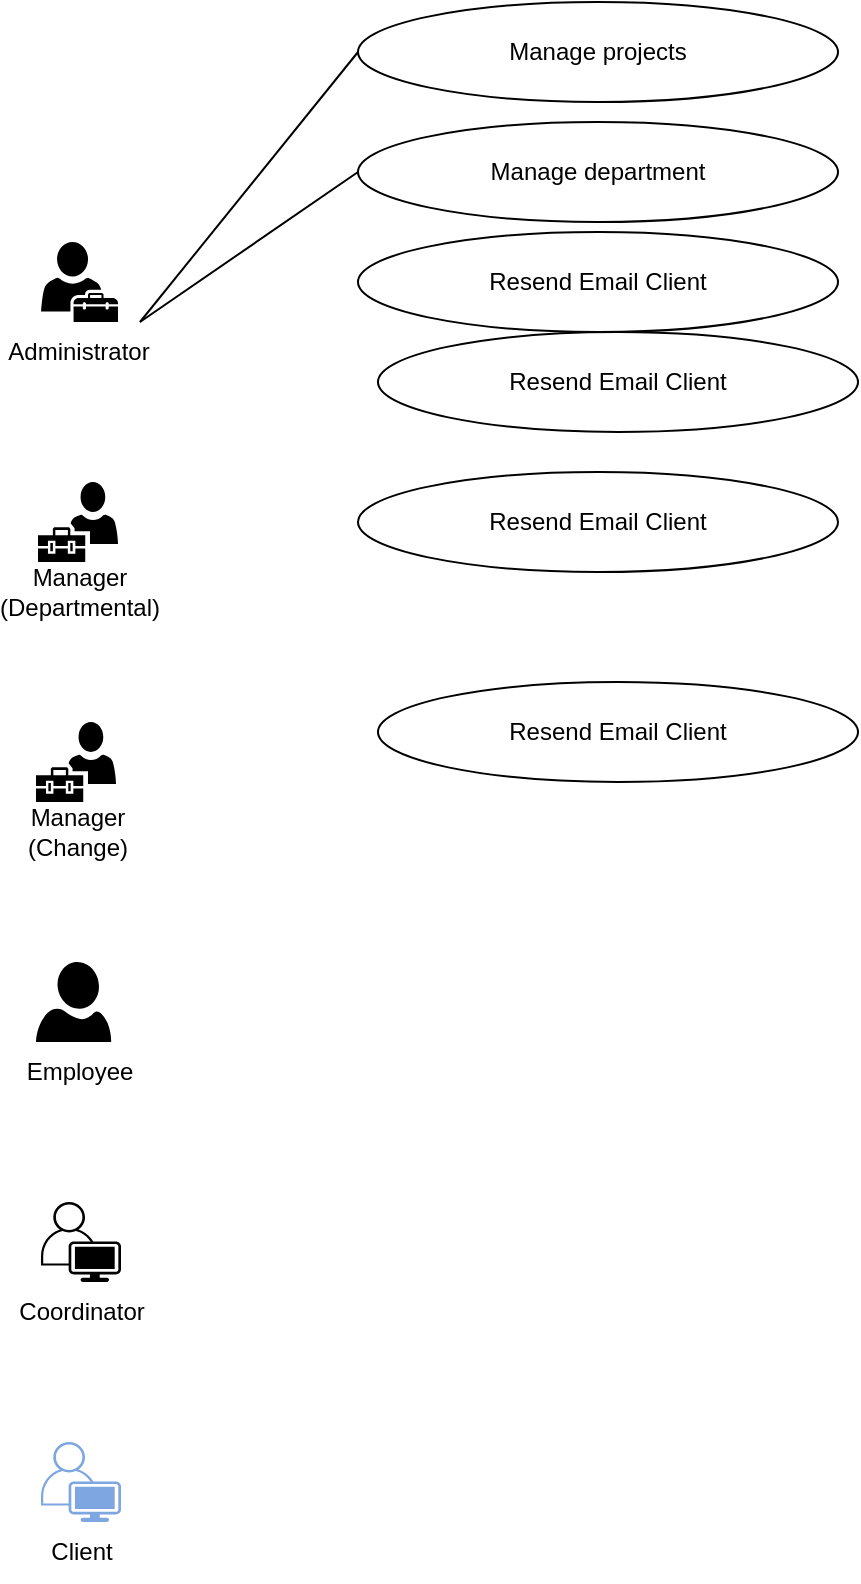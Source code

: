 <mxfile version="22.1.21" type="github">
  <diagram name="Page-1" id="XPWBldzVZ3_sg0biQuVv">
    <mxGraphModel dx="954" dy="522" grid="1" gridSize="10" guides="1" tooltips="1" connect="1" arrows="1" fold="1" page="1" pageScale="1" pageWidth="850" pageHeight="1100" math="0" shadow="0">
      <root>
        <mxCell id="0" />
        <mxCell id="1" parent="0" />
        <mxCell id="AIyhHVRQRcBTdbYzzXI3-4" value="" style="sketch=0;pointerEvents=1;shadow=0;dashed=0;html=1;strokeColor=none;fillColor=#000000;labelPosition=center;verticalLabelPosition=bottom;verticalAlign=top;outlineConnect=0;align=center;shape=mxgraph.office.users.tenant_admin;" vertex="1" parent="1">
          <mxGeometry x="81.5" y="160" width="38.5" height="40" as="geometry" />
        </mxCell>
        <mxCell id="AIyhHVRQRcBTdbYzzXI3-5" value="" style="sketch=0;pointerEvents=1;shadow=0;dashed=0;html=1;strokeColor=none;labelPosition=center;verticalLabelPosition=bottom;verticalAlign=top;align=center;fillColor=#000000;shape=mxgraph.mscae.intune.user_management" vertex="1" parent="1">
          <mxGeometry x="80" y="280" width="40" height="40" as="geometry" />
        </mxCell>
        <mxCell id="AIyhHVRQRcBTdbYzzXI3-6" value="" style="sketch=0;aspect=fixed;pointerEvents=1;shadow=0;dashed=0;html=1;strokeColor=none;labelPosition=center;verticalLabelPosition=bottom;verticalAlign=top;align=center;fillColor=#000000;shape=mxgraph.azure.user" vertex="1" parent="1">
          <mxGeometry x="79" y="520" width="37.6" height="40" as="geometry" />
        </mxCell>
        <mxCell id="AIyhHVRQRcBTdbYzzXI3-7" value="Employee" style="text;html=1;strokeColor=none;fillColor=none;align=center;verticalAlign=middle;whiteSpace=wrap;rounded=0;" vertex="1" parent="1">
          <mxGeometry x="71" y="560" width="60" height="30" as="geometry" />
        </mxCell>
        <mxCell id="AIyhHVRQRcBTdbYzzXI3-8" value="Manager (Departmental)&lt;span id=&quot;docs-internal-guid-f4431b39-7fff-cfa4-a716-81f54698d911&quot;&gt;&lt;/span&gt;" style="text;html=1;strokeColor=none;fillColor=none;align=center;verticalAlign=middle;whiteSpace=wrap;rounded=0;" vertex="1" parent="1">
          <mxGeometry x="71" y="320" width="60" height="30" as="geometry" />
        </mxCell>
        <mxCell id="AIyhHVRQRcBTdbYzzXI3-9" value="Administrator" style="text;html=1;strokeColor=none;fillColor=none;align=center;verticalAlign=middle;whiteSpace=wrap;rounded=0;" vertex="1" parent="1">
          <mxGeometry x="70" y="200" width="61" height="30" as="geometry" />
        </mxCell>
        <mxCell id="AIyhHVRQRcBTdbYzzXI3-10" value="" style="sketch=0;pointerEvents=1;shadow=0;dashed=0;html=1;strokeColor=none;labelPosition=center;verticalLabelPosition=bottom;verticalAlign=top;align=center;fillColor=#000000;shape=mxgraph.mscae.intune.user_management" vertex="1" parent="1">
          <mxGeometry x="79" y="400" width="40" height="40" as="geometry" />
        </mxCell>
        <mxCell id="AIyhHVRQRcBTdbYzzXI3-11" value="Manager (Change)" style="text;html=1;strokeColor=none;fillColor=none;align=center;verticalAlign=middle;whiteSpace=wrap;rounded=0;" vertex="1" parent="1">
          <mxGeometry x="70" y="440" width="60" height="30" as="geometry" />
        </mxCell>
        <mxCell id="AIyhHVRQRcBTdbYzzXI3-12" value="" style="points=[[0.35,0,0],[0.98,0.51,0],[1,0.71,0],[0.67,1,0],[0,0.795,0],[0,0.65,0]];verticalLabelPosition=bottom;sketch=0;html=1;verticalAlign=top;aspect=fixed;align=center;pointerEvents=1;shape=mxgraph.cisco19.user;fillColor=#000000;strokeColor=none;" vertex="1" parent="1">
          <mxGeometry x="81.5" y="640" width="40" height="40" as="geometry" />
        </mxCell>
        <mxCell id="AIyhHVRQRcBTdbYzzXI3-13" value="Coordinator" style="text;html=1;strokeColor=none;fillColor=none;align=center;verticalAlign=middle;whiteSpace=wrap;rounded=0;" vertex="1" parent="1">
          <mxGeometry x="71.5" y="680" width="60" height="30" as="geometry" />
        </mxCell>
        <mxCell id="AIyhHVRQRcBTdbYzzXI3-14" value="" style="points=[[0.35,0,0],[0.98,0.51,0],[1,0.71,0],[0.67,1,0],[0,0.795,0],[0,0.65,0]];verticalLabelPosition=bottom;sketch=0;html=1;verticalAlign=top;aspect=fixed;align=center;pointerEvents=1;shape=mxgraph.cisco19.user;fillColor=#7EA6E0;strokeColor=none;" vertex="1" parent="1">
          <mxGeometry x="81.5" y="760" width="40" height="40" as="geometry" />
        </mxCell>
        <mxCell id="AIyhHVRQRcBTdbYzzXI3-15" value="Client" style="text;html=1;strokeColor=none;fillColor=none;align=center;verticalAlign=middle;whiteSpace=wrap;rounded=0;" vertex="1" parent="1">
          <mxGeometry x="71.5" y="800" width="60" height="30" as="geometry" />
        </mxCell>
        <mxCell id="AIyhHVRQRcBTdbYzzXI3-16" value="Manage projects" style="ellipse;whiteSpace=wrap;html=1;" vertex="1" parent="1">
          <mxGeometry x="240" y="40" width="240" height="50" as="geometry" />
        </mxCell>
        <mxCell id="AIyhHVRQRcBTdbYzzXI3-17" value="" style="endArrow=none;html=1;rounded=0;exitX=1;exitY=0;exitDx=0;exitDy=0;entryX=0;entryY=0.5;entryDx=0;entryDy=0;" edge="1" parent="1" source="AIyhHVRQRcBTdbYzzXI3-9" target="AIyhHVRQRcBTdbYzzXI3-16">
          <mxGeometry width="50" height="50" relative="1" as="geometry">
            <mxPoint x="170" y="320" as="sourcePoint" />
            <mxPoint x="220" y="270" as="targetPoint" />
          </mxGeometry>
        </mxCell>
        <mxCell id="AIyhHVRQRcBTdbYzzXI3-18" value="Manage department" style="ellipse;whiteSpace=wrap;html=1;" vertex="1" parent="1">
          <mxGeometry x="240" y="100" width="240" height="50" as="geometry" />
        </mxCell>
        <mxCell id="AIyhHVRQRcBTdbYzzXI3-19" value="" style="endArrow=none;html=1;rounded=0;exitX=1;exitY=0;exitDx=0;exitDy=0;entryX=0;entryY=0.5;entryDx=0;entryDy=0;" edge="1" parent="1" source="AIyhHVRQRcBTdbYzzXI3-9" target="AIyhHVRQRcBTdbYzzXI3-18">
          <mxGeometry width="50" height="50" relative="1" as="geometry">
            <mxPoint x="141" y="210" as="sourcePoint" />
            <mxPoint x="260" y="80" as="targetPoint" />
          </mxGeometry>
        </mxCell>
        <mxCell id="AIyhHVRQRcBTdbYzzXI3-20" value="Resend Email Client" style="ellipse;whiteSpace=wrap;html=1;" vertex="1" parent="1">
          <mxGeometry x="240" y="155" width="240" height="50" as="geometry" />
        </mxCell>
        <mxCell id="AIyhHVRQRcBTdbYzzXI3-21" value="Resend Email Client" style="ellipse;whiteSpace=wrap;html=1;" vertex="1" parent="1">
          <mxGeometry x="250" y="205" width="240" height="50" as="geometry" />
        </mxCell>
        <mxCell id="AIyhHVRQRcBTdbYzzXI3-22" value="Resend Email Client" style="ellipse;whiteSpace=wrap;html=1;" vertex="1" parent="1">
          <mxGeometry x="240" y="275" width="240" height="50" as="geometry" />
        </mxCell>
        <mxCell id="AIyhHVRQRcBTdbYzzXI3-23" value="Resend Email Client" style="ellipse;whiteSpace=wrap;html=1;" vertex="1" parent="1">
          <mxGeometry x="250" y="380" width="240" height="50" as="geometry" />
        </mxCell>
      </root>
    </mxGraphModel>
  </diagram>
</mxfile>
